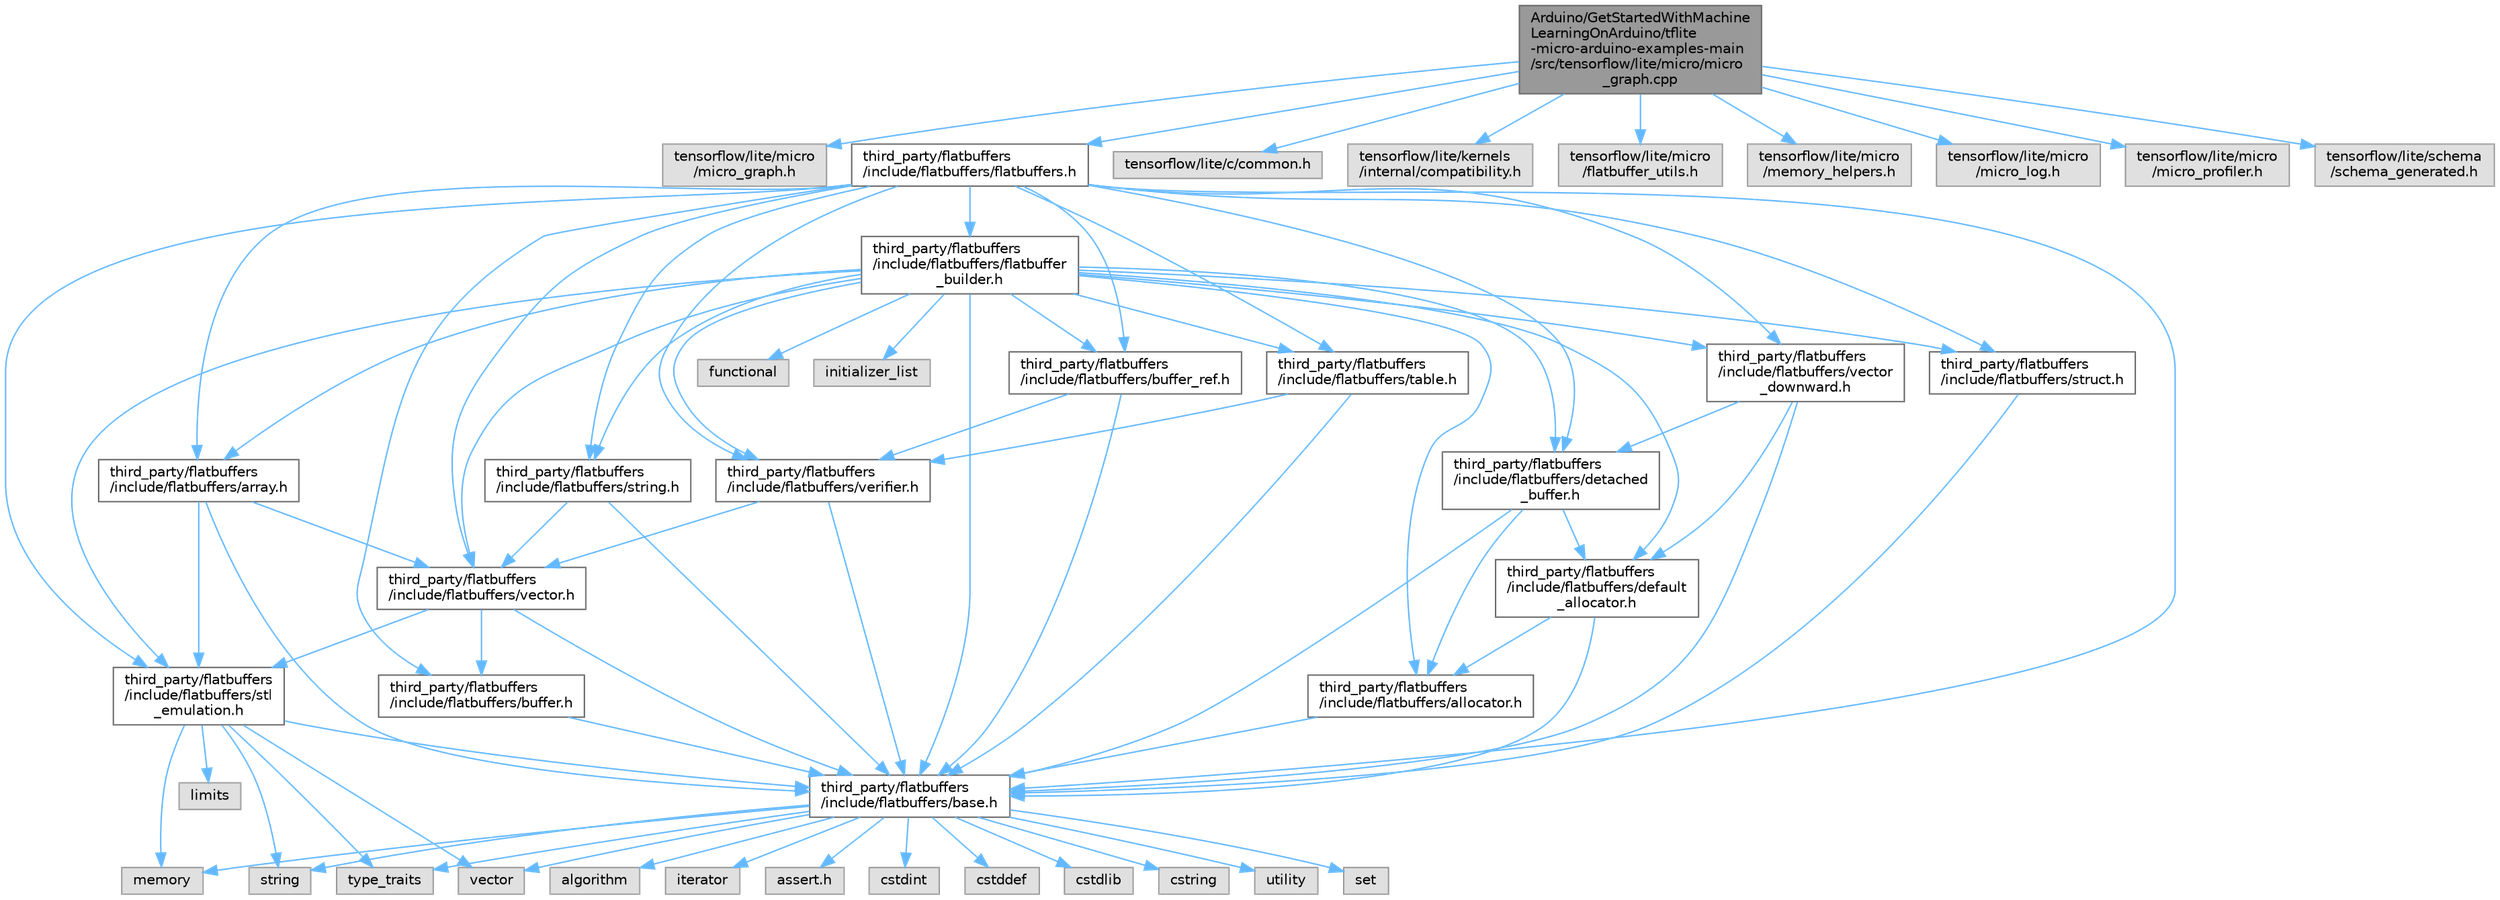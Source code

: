 digraph "Arduino/GetStartedWithMachineLearningOnArduino/tflite-micro-arduino-examples-main/src/tensorflow/lite/micro/micro_graph.cpp"
{
 // LATEX_PDF_SIZE
  bgcolor="transparent";
  edge [fontname=Helvetica,fontsize=10,labelfontname=Helvetica,labelfontsize=10];
  node [fontname=Helvetica,fontsize=10,shape=box,height=0.2,width=0.4];
  Node1 [id="Node000001",label="Arduino/GetStartedWithMachine\lLearningOnArduino/tflite\l-micro-arduino-examples-main\l/src/tensorflow/lite/micro/micro\l_graph.cpp",height=0.2,width=0.4,color="gray40", fillcolor="grey60", style="filled", fontcolor="black",tooltip=" "];
  Node1 -> Node2 [id="edge82_Node000001_Node000002",color="steelblue1",style="solid",tooltip=" "];
  Node2 [id="Node000002",label="tensorflow/lite/micro\l/micro_graph.h",height=0.2,width=0.4,color="grey60", fillcolor="#E0E0E0", style="filled",tooltip=" "];
  Node1 -> Node3 [id="edge83_Node000001_Node000003",color="steelblue1",style="solid",tooltip=" "];
  Node3 [id="Node000003",label="third_party/flatbuffers\l/include/flatbuffers/flatbuffers.h",height=0.2,width=0.4,color="grey40", fillcolor="white", style="filled",URL="$flatbuffers_8h.html",tooltip=" "];
  Node3 -> Node4 [id="edge84_Node000003_Node000004",color="steelblue1",style="solid",tooltip=" "];
  Node4 [id="Node000004",label="third_party/flatbuffers\l/include/flatbuffers/array.h",height=0.2,width=0.4,color="grey40", fillcolor="white", style="filled",URL="$tflite-micro-arduino-examples-main_2src_2third__party_2flatbuffers_2include_2flatbuffers_2array_8h.html",tooltip=" "];
  Node4 -> Node5 [id="edge85_Node000004_Node000005",color="steelblue1",style="solid",tooltip=" "];
  Node5 [id="Node000005",label="third_party/flatbuffers\l/include/flatbuffers/base.h",height=0.2,width=0.4,color="grey40", fillcolor="white", style="filled",URL="$base_8h.html",tooltip=" "];
  Node5 -> Node6 [id="edge86_Node000005_Node000006",color="steelblue1",style="solid",tooltip=" "];
  Node6 [id="Node000006",label="assert.h",height=0.2,width=0.4,color="grey60", fillcolor="#E0E0E0", style="filled",tooltip=" "];
  Node5 -> Node7 [id="edge87_Node000005_Node000007",color="steelblue1",style="solid",tooltip=" "];
  Node7 [id="Node000007",label="cstdint",height=0.2,width=0.4,color="grey60", fillcolor="#E0E0E0", style="filled",tooltip=" "];
  Node5 -> Node8 [id="edge88_Node000005_Node000008",color="steelblue1",style="solid",tooltip=" "];
  Node8 [id="Node000008",label="cstddef",height=0.2,width=0.4,color="grey60", fillcolor="#E0E0E0", style="filled",tooltip=" "];
  Node5 -> Node9 [id="edge89_Node000005_Node000009",color="steelblue1",style="solid",tooltip=" "];
  Node9 [id="Node000009",label="cstdlib",height=0.2,width=0.4,color="grey60", fillcolor="#E0E0E0", style="filled",tooltip=" "];
  Node5 -> Node10 [id="edge90_Node000005_Node000010",color="steelblue1",style="solid",tooltip=" "];
  Node10 [id="Node000010",label="cstring",height=0.2,width=0.4,color="grey60", fillcolor="#E0E0E0", style="filled",tooltip=" "];
  Node5 -> Node11 [id="edge91_Node000005_Node000011",color="steelblue1",style="solid",tooltip=" "];
  Node11 [id="Node000011",label="utility",height=0.2,width=0.4,color="grey60", fillcolor="#E0E0E0", style="filled",tooltip=" "];
  Node5 -> Node12 [id="edge92_Node000005_Node000012",color="steelblue1",style="solid",tooltip=" "];
  Node12 [id="Node000012",label="string",height=0.2,width=0.4,color="grey60", fillcolor="#E0E0E0", style="filled",tooltip=" "];
  Node5 -> Node13 [id="edge93_Node000005_Node000013",color="steelblue1",style="solid",tooltip=" "];
  Node13 [id="Node000013",label="type_traits",height=0.2,width=0.4,color="grey60", fillcolor="#E0E0E0", style="filled",tooltip=" "];
  Node5 -> Node14 [id="edge94_Node000005_Node000014",color="steelblue1",style="solid",tooltip=" "];
  Node14 [id="Node000014",label="vector",height=0.2,width=0.4,color="grey60", fillcolor="#E0E0E0", style="filled",tooltip=" "];
  Node5 -> Node15 [id="edge95_Node000005_Node000015",color="steelblue1",style="solid",tooltip=" "];
  Node15 [id="Node000015",label="set",height=0.2,width=0.4,color="grey60", fillcolor="#E0E0E0", style="filled",tooltip=" "];
  Node5 -> Node16 [id="edge96_Node000005_Node000016",color="steelblue1",style="solid",tooltip=" "];
  Node16 [id="Node000016",label="algorithm",height=0.2,width=0.4,color="grey60", fillcolor="#E0E0E0", style="filled",tooltip=" "];
  Node5 -> Node17 [id="edge97_Node000005_Node000017",color="steelblue1",style="solid",tooltip=" "];
  Node17 [id="Node000017",label="iterator",height=0.2,width=0.4,color="grey60", fillcolor="#E0E0E0", style="filled",tooltip=" "];
  Node5 -> Node18 [id="edge98_Node000005_Node000018",color="steelblue1",style="solid",tooltip=" "];
  Node18 [id="Node000018",label="memory",height=0.2,width=0.4,color="grey60", fillcolor="#E0E0E0", style="filled",tooltip=" "];
  Node4 -> Node19 [id="edge99_Node000004_Node000019",color="steelblue1",style="solid",tooltip=" "];
  Node19 [id="Node000019",label="third_party/flatbuffers\l/include/flatbuffers/stl\l_emulation.h",height=0.2,width=0.4,color="grey40", fillcolor="white", style="filled",URL="$stl__emulation_8h.html",tooltip=" "];
  Node19 -> Node5 [id="edge100_Node000019_Node000005",color="steelblue1",style="solid",tooltip=" "];
  Node19 -> Node12 [id="edge101_Node000019_Node000012",color="steelblue1",style="solid",tooltip=" "];
  Node19 -> Node13 [id="edge102_Node000019_Node000013",color="steelblue1",style="solid",tooltip=" "];
  Node19 -> Node14 [id="edge103_Node000019_Node000014",color="steelblue1",style="solid",tooltip=" "];
  Node19 -> Node18 [id="edge104_Node000019_Node000018",color="steelblue1",style="solid",tooltip=" "];
  Node19 -> Node20 [id="edge105_Node000019_Node000020",color="steelblue1",style="solid",tooltip=" "];
  Node20 [id="Node000020",label="limits",height=0.2,width=0.4,color="grey60", fillcolor="#E0E0E0", style="filled",tooltip=" "];
  Node4 -> Node21 [id="edge106_Node000004_Node000021",color="steelblue1",style="solid",tooltip=" "];
  Node21 [id="Node000021",label="third_party/flatbuffers\l/include/flatbuffers/vector.h",height=0.2,width=0.4,color="grey40", fillcolor="white", style="filled",URL="$vector_8h.html",tooltip=" "];
  Node21 -> Node5 [id="edge107_Node000021_Node000005",color="steelblue1",style="solid",tooltip=" "];
  Node21 -> Node22 [id="edge108_Node000021_Node000022",color="steelblue1",style="solid",tooltip=" "];
  Node22 [id="Node000022",label="third_party/flatbuffers\l/include/flatbuffers/buffer.h",height=0.2,width=0.4,color="grey40", fillcolor="white", style="filled",URL="$buffer_8h.html",tooltip=" "];
  Node22 -> Node5 [id="edge109_Node000022_Node000005",color="steelblue1",style="solid",tooltip=" "];
  Node21 -> Node19 [id="edge110_Node000021_Node000019",color="steelblue1",style="solid",tooltip=" "];
  Node3 -> Node5 [id="edge111_Node000003_Node000005",color="steelblue1",style="solid",tooltip=" "];
  Node3 -> Node22 [id="edge112_Node000003_Node000022",color="steelblue1",style="solid",tooltip=" "];
  Node3 -> Node23 [id="edge113_Node000003_Node000023",color="steelblue1",style="solid",tooltip=" "];
  Node23 [id="Node000023",label="third_party/flatbuffers\l/include/flatbuffers/buffer_ref.h",height=0.2,width=0.4,color="grey40", fillcolor="white", style="filled",URL="$buffer__ref_8h.html",tooltip=" "];
  Node23 -> Node5 [id="edge114_Node000023_Node000005",color="steelblue1",style="solid",tooltip=" "];
  Node23 -> Node24 [id="edge115_Node000023_Node000024",color="steelblue1",style="solid",tooltip=" "];
  Node24 [id="Node000024",label="third_party/flatbuffers\l/include/flatbuffers/verifier.h",height=0.2,width=0.4,color="grey40", fillcolor="white", style="filled",URL="$verifier_8h.html",tooltip=" "];
  Node24 -> Node5 [id="edge116_Node000024_Node000005",color="steelblue1",style="solid",tooltip=" "];
  Node24 -> Node21 [id="edge117_Node000024_Node000021",color="steelblue1",style="solid",tooltip=" "];
  Node3 -> Node25 [id="edge118_Node000003_Node000025",color="steelblue1",style="solid",tooltip=" "];
  Node25 [id="Node000025",label="third_party/flatbuffers\l/include/flatbuffers/detached\l_buffer.h",height=0.2,width=0.4,color="grey40", fillcolor="white", style="filled",URL="$detached__buffer_8h.html",tooltip=" "];
  Node25 -> Node26 [id="edge119_Node000025_Node000026",color="steelblue1",style="solid",tooltip=" "];
  Node26 [id="Node000026",label="third_party/flatbuffers\l/include/flatbuffers/allocator.h",height=0.2,width=0.4,color="grey40", fillcolor="white", style="filled",URL="$allocator_8h.html",tooltip=" "];
  Node26 -> Node5 [id="edge120_Node000026_Node000005",color="steelblue1",style="solid",tooltip=" "];
  Node25 -> Node5 [id="edge121_Node000025_Node000005",color="steelblue1",style="solid",tooltip=" "];
  Node25 -> Node27 [id="edge122_Node000025_Node000027",color="steelblue1",style="solid",tooltip=" "];
  Node27 [id="Node000027",label="third_party/flatbuffers\l/include/flatbuffers/default\l_allocator.h",height=0.2,width=0.4,color="grey40", fillcolor="white", style="filled",URL="$default__allocator_8h.html",tooltip=" "];
  Node27 -> Node26 [id="edge123_Node000027_Node000026",color="steelblue1",style="solid",tooltip=" "];
  Node27 -> Node5 [id="edge124_Node000027_Node000005",color="steelblue1",style="solid",tooltip=" "];
  Node3 -> Node28 [id="edge125_Node000003_Node000028",color="steelblue1",style="solid",tooltip=" "];
  Node28 [id="Node000028",label="third_party/flatbuffers\l/include/flatbuffers/flatbuffer\l_builder.h",height=0.2,width=0.4,color="grey40", fillcolor="white", style="filled",URL="$flatbuffer__builder_8h.html",tooltip=" "];
  Node28 -> Node29 [id="edge126_Node000028_Node000029",color="steelblue1",style="solid",tooltip=" "];
  Node29 [id="Node000029",label="functional",height=0.2,width=0.4,color="grey60", fillcolor="#E0E0E0", style="filled",tooltip=" "];
  Node28 -> Node30 [id="edge127_Node000028_Node000030",color="steelblue1",style="solid",tooltip=" "];
  Node30 [id="Node000030",label="initializer_list",height=0.2,width=0.4,color="grey60", fillcolor="#E0E0E0", style="filled",tooltip=" "];
  Node28 -> Node26 [id="edge128_Node000028_Node000026",color="steelblue1",style="solid",tooltip=" "];
  Node28 -> Node4 [id="edge129_Node000028_Node000004",color="steelblue1",style="solid",tooltip=" "];
  Node28 -> Node5 [id="edge130_Node000028_Node000005",color="steelblue1",style="solid",tooltip=" "];
  Node28 -> Node23 [id="edge131_Node000028_Node000023",color="steelblue1",style="solid",tooltip=" "];
  Node28 -> Node27 [id="edge132_Node000028_Node000027",color="steelblue1",style="solid",tooltip=" "];
  Node28 -> Node25 [id="edge133_Node000028_Node000025",color="steelblue1",style="solid",tooltip=" "];
  Node28 -> Node19 [id="edge134_Node000028_Node000019",color="steelblue1",style="solid",tooltip=" "];
  Node28 -> Node31 [id="edge135_Node000028_Node000031",color="steelblue1",style="solid",tooltip=" "];
  Node31 [id="Node000031",label="third_party/flatbuffers\l/include/flatbuffers/string.h",height=0.2,width=0.4,color="grey40", fillcolor="white", style="filled",URL="$string_8h.html",tooltip=" "];
  Node31 -> Node5 [id="edge136_Node000031_Node000005",color="steelblue1",style="solid",tooltip=" "];
  Node31 -> Node21 [id="edge137_Node000031_Node000021",color="steelblue1",style="solid",tooltip=" "];
  Node28 -> Node32 [id="edge138_Node000028_Node000032",color="steelblue1",style="solid",tooltip=" "];
  Node32 [id="Node000032",label="third_party/flatbuffers\l/include/flatbuffers/struct.h",height=0.2,width=0.4,color="grey40", fillcolor="white", style="filled",URL="$struct_8h.html",tooltip=" "];
  Node32 -> Node5 [id="edge139_Node000032_Node000005",color="steelblue1",style="solid",tooltip=" "];
  Node28 -> Node33 [id="edge140_Node000028_Node000033",color="steelblue1",style="solid",tooltip=" "];
  Node33 [id="Node000033",label="third_party/flatbuffers\l/include/flatbuffers/table.h",height=0.2,width=0.4,color="grey40", fillcolor="white", style="filled",URL="$table_8h.html",tooltip=" "];
  Node33 -> Node5 [id="edge141_Node000033_Node000005",color="steelblue1",style="solid",tooltip=" "];
  Node33 -> Node24 [id="edge142_Node000033_Node000024",color="steelblue1",style="solid",tooltip=" "];
  Node28 -> Node21 [id="edge143_Node000028_Node000021",color="steelblue1",style="solid",tooltip=" "];
  Node28 -> Node34 [id="edge144_Node000028_Node000034",color="steelblue1",style="solid",tooltip=" "];
  Node34 [id="Node000034",label="third_party/flatbuffers\l/include/flatbuffers/vector\l_downward.h",height=0.2,width=0.4,color="grey40", fillcolor="white", style="filled",URL="$vector__downward_8h.html",tooltip=" "];
  Node34 -> Node5 [id="edge145_Node000034_Node000005",color="steelblue1",style="solid",tooltip=" "];
  Node34 -> Node27 [id="edge146_Node000034_Node000027",color="steelblue1",style="solid",tooltip=" "];
  Node34 -> Node25 [id="edge147_Node000034_Node000025",color="steelblue1",style="solid",tooltip=" "];
  Node28 -> Node24 [id="edge148_Node000028_Node000024",color="steelblue1",style="solid",tooltip=" "];
  Node3 -> Node19 [id="edge149_Node000003_Node000019",color="steelblue1",style="solid",tooltip=" "];
  Node3 -> Node31 [id="edge150_Node000003_Node000031",color="steelblue1",style="solid",tooltip=" "];
  Node3 -> Node32 [id="edge151_Node000003_Node000032",color="steelblue1",style="solid",tooltip=" "];
  Node3 -> Node33 [id="edge152_Node000003_Node000033",color="steelblue1",style="solid",tooltip=" "];
  Node3 -> Node21 [id="edge153_Node000003_Node000021",color="steelblue1",style="solid",tooltip=" "];
  Node3 -> Node34 [id="edge154_Node000003_Node000034",color="steelblue1",style="solid",tooltip=" "];
  Node3 -> Node24 [id="edge155_Node000003_Node000024",color="steelblue1",style="solid",tooltip=" "];
  Node1 -> Node35 [id="edge156_Node000001_Node000035",color="steelblue1",style="solid",tooltip=" "];
  Node35 [id="Node000035",label="tensorflow/lite/c/common.h",height=0.2,width=0.4,color="grey60", fillcolor="#E0E0E0", style="filled",tooltip=" "];
  Node1 -> Node36 [id="edge157_Node000001_Node000036",color="steelblue1",style="solid",tooltip=" "];
  Node36 [id="Node000036",label="tensorflow/lite/kernels\l/internal/compatibility.h",height=0.2,width=0.4,color="grey60", fillcolor="#E0E0E0", style="filled",tooltip=" "];
  Node1 -> Node37 [id="edge158_Node000001_Node000037",color="steelblue1",style="solid",tooltip=" "];
  Node37 [id="Node000037",label="tensorflow/lite/micro\l/flatbuffer_utils.h",height=0.2,width=0.4,color="grey60", fillcolor="#E0E0E0", style="filled",tooltip=" "];
  Node1 -> Node38 [id="edge159_Node000001_Node000038",color="steelblue1",style="solid",tooltip=" "];
  Node38 [id="Node000038",label="tensorflow/lite/micro\l/memory_helpers.h",height=0.2,width=0.4,color="grey60", fillcolor="#E0E0E0", style="filled",tooltip=" "];
  Node1 -> Node39 [id="edge160_Node000001_Node000039",color="steelblue1",style="solid",tooltip=" "];
  Node39 [id="Node000039",label="tensorflow/lite/micro\l/micro_log.h",height=0.2,width=0.4,color="grey60", fillcolor="#E0E0E0", style="filled",tooltip=" "];
  Node1 -> Node40 [id="edge161_Node000001_Node000040",color="steelblue1",style="solid",tooltip=" "];
  Node40 [id="Node000040",label="tensorflow/lite/micro\l/micro_profiler.h",height=0.2,width=0.4,color="grey60", fillcolor="#E0E0E0", style="filled",tooltip=" "];
  Node1 -> Node41 [id="edge162_Node000001_Node000041",color="steelblue1",style="solid",tooltip=" "];
  Node41 [id="Node000041",label="tensorflow/lite/schema\l/schema_generated.h",height=0.2,width=0.4,color="grey60", fillcolor="#E0E0E0", style="filled",tooltip=" "];
}
